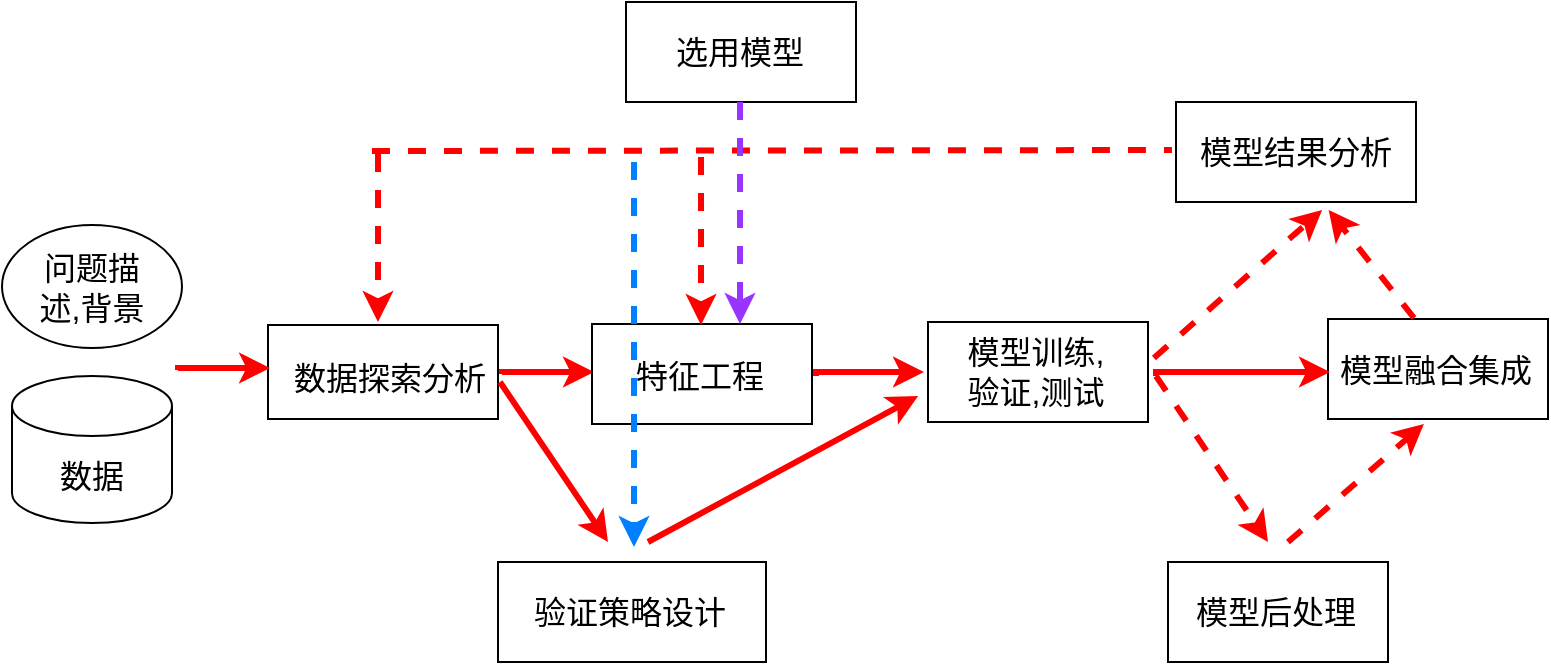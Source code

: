 <mxfile version="13.6.10" type="github"><diagram id="eHoIP6acbh5_LsdwvxZu" name="Page-1"><mxGraphModel dx="946" dy="524" grid="1" gridSize="10" guides="1" tooltips="1" connect="1" arrows="1" fold="1" page="1" pageScale="1" pageWidth="827" pageHeight="1169" math="0" shadow="0"><root><mxCell id="0"/><mxCell id="1" parent="0"/><mxCell id="--Ts0FR9YCNWqX0BOgV7-4" value="" style="verticalLabelPosition=bottom;verticalAlign=top;html=1;shape=mxgraph.basic.rect;fillColor2=none;strokeWidth=1;size=20;indent=5;" vertex="1" parent="1"><mxGeometry x="150" y="201.5" width="115" height="47" as="geometry"/></mxCell><mxCell id="--Ts0FR9YCNWqX0BOgV7-5" value="" style="shape=cylinder3;whiteSpace=wrap;html=1;boundedLbl=1;backgroundOutline=1;size=15;" vertex="1" parent="1"><mxGeometry x="22" y="227" width="80" height="73.5" as="geometry"/></mxCell><mxCell id="--Ts0FR9YCNWqX0BOgV7-29" value="" style="edgeStyle=orthogonalEdgeStyle;rounded=0;orthogonalLoop=1;jettySize=auto;html=1;strokeWidth=3;strokeColor=#FF0000;" edge="1" parent="1"><mxGeometry relative="1" as="geometry"><mxPoint x="267" y="226" as="sourcePoint"/><mxPoint x="313" y="225" as="targetPoint"/><Array as="points"><mxPoint x="286" y="225"/><mxPoint x="286" y="225"/></Array></mxGeometry></mxCell><mxCell id="--Ts0FR9YCNWqX0BOgV7-6" value="&lt;font style=&quot;font-size: 16px&quot;&gt;数据探索分析&lt;/font&gt;" style="text;html=1;strokeColor=none;fillColor=none;align=center;verticalAlign=middle;whiteSpace=wrap;rounded=0;" vertex="1" parent="1"><mxGeometry x="161" y="217.5" width="100" height="20" as="geometry"/></mxCell><mxCell id="--Ts0FR9YCNWqX0BOgV7-7" value="" style="verticalLabelPosition=bottom;verticalAlign=top;html=1;shape=mxgraph.basic.rect;fillColor2=none;strokeWidth=1;size=20;indent=5;" vertex="1" parent="1"><mxGeometry x="312" y="201" width="110" height="50" as="geometry"/></mxCell><mxCell id="--Ts0FR9YCNWqX0BOgV7-30" value="" style="edgeStyle=orthogonalEdgeStyle;rounded=0;orthogonalLoop=1;jettySize=auto;html=1;strokeColor=#FF0000;strokeWidth=3;" edge="1" parent="1"><mxGeometry relative="1" as="geometry"><mxPoint x="424" y="227" as="sourcePoint"/><mxPoint x="478" y="225" as="targetPoint"/><Array as="points"><mxPoint x="424" y="225"/></Array></mxGeometry></mxCell><mxCell id="--Ts0FR9YCNWqX0BOgV7-8" value="&lt;span style=&quot;font-size: 16px&quot;&gt;特征工程&lt;/span&gt;" style="text;html=1;strokeColor=none;fillColor=none;align=center;verticalAlign=middle;whiteSpace=wrap;rounded=0;" vertex="1" parent="1"><mxGeometry x="316" y="217" width="100" height="20" as="geometry"/></mxCell><mxCell id="--Ts0FR9YCNWqX0BOgV7-10" value="" style="verticalLabelPosition=bottom;verticalAlign=top;html=1;shape=mxgraph.basic.rect;fillColor2=none;strokeWidth=1;size=20;indent=5;" vertex="1" parent="1"><mxGeometry x="265" y="320" width="134" height="50" as="geometry"/></mxCell><mxCell id="--Ts0FR9YCNWqX0BOgV7-11" value="&lt;span style=&quot;font-size: 16px&quot;&gt;验证策略设计&lt;/span&gt;" style="text;html=1;strokeColor=none;fillColor=none;align=center;verticalAlign=middle;whiteSpace=wrap;rounded=0;" vertex="1" parent="1"><mxGeometry x="281" y="335" width="100" height="20" as="geometry"/></mxCell><mxCell id="--Ts0FR9YCNWqX0BOgV7-12" value="" style="verticalLabelPosition=bottom;verticalAlign=top;html=1;shape=mxgraph.basic.rect;fillColor2=none;strokeWidth=1;size=20;indent=5;" vertex="1" parent="1"><mxGeometry x="480" y="200" width="110" height="50" as="geometry"/></mxCell><mxCell id="--Ts0FR9YCNWqX0BOgV7-13" value="&lt;span style=&quot;font-size: 16px&quot;&gt;模型训练,&lt;br&gt;验证,测试&lt;/span&gt;" style="text;html=1;strokeColor=none;fillColor=none;align=center;verticalAlign=middle;whiteSpace=wrap;rounded=0;" vertex="1" parent="1"><mxGeometry x="484" y="215" width="100" height="20" as="geometry"/></mxCell><mxCell id="--Ts0FR9YCNWqX0BOgV7-14" value="" style="verticalLabelPosition=bottom;verticalAlign=top;html=1;shape=mxgraph.basic.rect;fillColor2=none;strokeWidth=1;size=20;indent=5;" vertex="1" parent="1"><mxGeometry x="680" y="198.5" width="110" height="50" as="geometry"/></mxCell><mxCell id="--Ts0FR9YCNWqX0BOgV7-15" value="&lt;span style=&quot;font-size: 16px&quot;&gt;模型融合集成&lt;/span&gt;" style="text;html=1;strokeColor=none;fillColor=none;align=center;verticalAlign=middle;whiteSpace=wrap;rounded=0;" vertex="1" parent="1"><mxGeometry x="684" y="213.5" width="100" height="20" as="geometry"/></mxCell><mxCell id="--Ts0FR9YCNWqX0BOgV7-16" value="" style="verticalLabelPosition=bottom;verticalAlign=top;html=1;shape=mxgraph.basic.rect;fillColor2=none;strokeWidth=1;size=20;indent=5;" vertex="1" parent="1"><mxGeometry x="604" y="90" width="120" height="50" as="geometry"/></mxCell><mxCell id="--Ts0FR9YCNWqX0BOgV7-17" value="&lt;span style=&quot;font-size: 16px&quot;&gt;模型结果分析&lt;/span&gt;" style="text;html=1;strokeColor=none;fillColor=none;align=center;verticalAlign=middle;whiteSpace=wrap;rounded=0;" vertex="1" parent="1"><mxGeometry x="614" y="105" width="100" height="20" as="geometry"/></mxCell><mxCell id="--Ts0FR9YCNWqX0BOgV7-18" value="" style="verticalLabelPosition=bottom;verticalAlign=top;html=1;shape=mxgraph.basic.rect;fillColor2=none;strokeWidth=1;size=20;indent=5;" vertex="1" parent="1"><mxGeometry x="600" y="320" width="110" height="50" as="geometry"/></mxCell><mxCell id="--Ts0FR9YCNWqX0BOgV7-19" value="&lt;span style=&quot;font-size: 16px&quot;&gt;模型后处理&lt;/span&gt;" style="text;html=1;strokeColor=none;fillColor=none;align=center;verticalAlign=middle;whiteSpace=wrap;rounded=0;" vertex="1" parent="1"><mxGeometry x="604" y="335" width="100" height="20" as="geometry"/></mxCell><mxCell id="--Ts0FR9YCNWqX0BOgV7-21" value="" style="ellipse;whiteSpace=wrap;html=1;" vertex="1" parent="1"><mxGeometry x="17" y="151.5" width="90" height="61.5" as="geometry"/></mxCell><mxCell id="--Ts0FR9YCNWqX0BOgV7-24" value="&lt;font style=&quot;font-size: 16px&quot;&gt;数据&lt;/font&gt;" style="text;html=1;strokeColor=none;fillColor=none;align=center;verticalAlign=middle;whiteSpace=wrap;rounded=0;" vertex="1" parent="1"><mxGeometry x="42" y="267" width="40" height="20" as="geometry"/></mxCell><mxCell id="--Ts0FR9YCNWqX0BOgV7-25" value="&lt;font style=&quot;font-size: 16px&quot;&gt;问题描述,背景&lt;/font&gt;" style="text;html=1;strokeColor=none;fillColor=none;align=center;verticalAlign=middle;whiteSpace=wrap;rounded=0;" vertex="1" parent="1"><mxGeometry x="27" y="174" width="70" height="18.5" as="geometry"/></mxCell><mxCell id="--Ts0FR9YCNWqX0BOgV7-31" value="" style="edgeStyle=orthogonalEdgeStyle;rounded=0;orthogonalLoop=1;jettySize=auto;html=1;strokeColor=#FF0000;strokeWidth=3;entryX=0.009;entryY=0.53;entryDx=0;entryDy=0;entryPerimeter=0;" edge="1" parent="1" target="--Ts0FR9YCNWqX0BOgV7-14"><mxGeometry relative="1" as="geometry"><mxPoint x="594" y="227" as="sourcePoint"/><mxPoint x="670" y="225" as="targetPoint"/><Array as="points"><mxPoint x="594" y="225"/></Array></mxGeometry></mxCell><mxCell id="--Ts0FR9YCNWqX0BOgV7-32" value="" style="edgeStyle=orthogonalEdgeStyle;rounded=0;orthogonalLoop=1;jettySize=auto;html=1;strokeWidth=3;strokeColor=#FF0000;" edge="1" parent="1"><mxGeometry relative="1" as="geometry"><mxPoint x="105" y="224" as="sourcePoint"/><mxPoint x="151" y="223" as="targetPoint"/><Array as="points"><mxPoint x="105" y="223"/></Array></mxGeometry></mxCell><mxCell id="--Ts0FR9YCNWqX0BOgV7-37" value="" style="endArrow=classic;html=1;strokeColor=#FF0000;strokeWidth=3;" edge="1" parent="1"><mxGeometry width="50" height="50" relative="1" as="geometry"><mxPoint x="266" y="230" as="sourcePoint"/><mxPoint x="320" y="310" as="targetPoint"/></mxGeometry></mxCell><mxCell id="--Ts0FR9YCNWqX0BOgV7-38" value="" style="endArrow=classic;html=1;strokeColor=#FF0000;strokeWidth=3;entryX=-0.045;entryY=0.74;entryDx=0;entryDy=0;entryPerimeter=0;" edge="1" parent="1" target="--Ts0FR9YCNWqX0BOgV7-12"><mxGeometry width="50" height="50" relative="1" as="geometry"><mxPoint x="340" y="310" as="sourcePoint"/><mxPoint x="510" y="260" as="targetPoint"/></mxGeometry></mxCell><mxCell id="--Ts0FR9YCNWqX0BOgV7-39" value="" style="endArrow=classic;html=1;strokeColor=#FF0000;strokeWidth=3;dashed=1;" edge="1" parent="1"><mxGeometry width="50" height="50" relative="1" as="geometry"><mxPoint x="594" y="227" as="sourcePoint"/><mxPoint x="650" y="310" as="targetPoint"/></mxGeometry></mxCell><mxCell id="--Ts0FR9YCNWqX0BOgV7-41" value="" style="endArrow=classic;html=1;strokeColor=#FF0000;strokeWidth=3;entryX=0.436;entryY=1.05;entryDx=0;entryDy=0;entryPerimeter=0;dashed=1;" edge="1" parent="1" target="--Ts0FR9YCNWqX0BOgV7-14"><mxGeometry width="50" height="50" relative="1" as="geometry"><mxPoint x="660" y="310" as="sourcePoint"/><mxPoint x="694" y="248.5" as="targetPoint"/></mxGeometry></mxCell><mxCell id="--Ts0FR9YCNWqX0BOgV7-42" value="" style="endArrow=classic;html=1;strokeColor=#FF0000;strokeWidth=3;dashed=1;exitX=1.027;exitY=0.36;exitDx=0;exitDy=0;exitPerimeter=0;entryX=0.609;entryY=1.08;entryDx=0;entryDy=0;entryPerimeter=0;" edge="1" parent="1" source="--Ts0FR9YCNWqX0BOgV7-12" target="--Ts0FR9YCNWqX0BOgV7-16"><mxGeometry width="50" height="50" relative="1" as="geometry"><mxPoint x="570" y="192.5" as="sourcePoint"/><mxPoint x="630" y="140" as="targetPoint"/></mxGeometry></mxCell><mxCell id="--Ts0FR9YCNWqX0BOgV7-43" value="" style="endArrow=classic;html=1;strokeColor=#FF0000;strokeWidth=3;dashed=1;entryX=0.636;entryY=1.08;entryDx=0;entryDy=0;entryPerimeter=0;exitX=0.391;exitY=-0.01;exitDx=0;exitDy=0;exitPerimeter=0;" edge="1" parent="1" source="--Ts0FR9YCNWqX0BOgV7-14" target="--Ts0FR9YCNWqX0BOgV7-16"><mxGeometry width="50" height="50" relative="1" as="geometry"><mxPoint x="730" y="198.5" as="sourcePoint"/><mxPoint x="650" y="144" as="targetPoint"/></mxGeometry></mxCell><mxCell id="--Ts0FR9YCNWqX0BOgV7-45" value="" style="endArrow=none;html=1;dashed=1;strokeColor=#FF0000;strokeWidth=3;entryX=-0.017;entryY=0.48;entryDx=0;entryDy=0;entryPerimeter=0;" edge="1" parent="1" target="--Ts0FR9YCNWqX0BOgV7-16"><mxGeometry width="50" height="50" relative="1" as="geometry"><mxPoint x="201.98" y="114.5" as="sourcePoint"/><mxPoint x="590" y="114.5" as="targetPoint"/></mxGeometry></mxCell><mxCell id="--Ts0FR9YCNWqX0BOgV7-46" value="" style="endArrow=classic;html=1;strokeColor=#FF0000;strokeWidth=3;dashed=1;exitX=1.027;exitY=0.36;exitDx=0;exitDy=0;exitPerimeter=0;" edge="1" parent="1"><mxGeometry width="50" height="50" relative="1" as="geometry"><mxPoint x="205.01" y="116" as="sourcePoint"/><mxPoint x="205" y="200" as="targetPoint"/></mxGeometry></mxCell><mxCell id="--Ts0FR9YCNWqX0BOgV7-47" value="" style="endArrow=classic;html=1;strokeColor=#FF0000;strokeWidth=3;dashed=1;exitX=1.027;exitY=0.36;exitDx=0;exitDy=0;exitPerimeter=0;" edge="1" parent="1"><mxGeometry width="50" height="50" relative="1" as="geometry"><mxPoint x="366.51" y="117.5" as="sourcePoint"/><mxPoint x="366.5" y="201.5" as="targetPoint"/></mxGeometry></mxCell><mxCell id="--Ts0FR9YCNWqX0BOgV7-48" value="" style="endArrow=classic;html=1;strokeWidth=3;dashed=1;exitX=1.027;exitY=0.36;exitDx=0;exitDy=0;exitPerimeter=0;strokeColor=#007FFF;" edge="1" parent="1"><mxGeometry width="50" height="50" relative="1" as="geometry"><mxPoint x="333.01" y="120" as="sourcePoint"/><mxPoint x="333" y="312.5" as="targetPoint"/></mxGeometry></mxCell><mxCell id="--Ts0FR9YCNWqX0BOgV7-49" value="" style="verticalLabelPosition=bottom;verticalAlign=top;html=1;shape=mxgraph.basic.rect;fillColor2=none;strokeWidth=1;size=20;indent=5;" vertex="1" parent="1"><mxGeometry x="329" y="40" width="115" height="50" as="geometry"/></mxCell><mxCell id="--Ts0FR9YCNWqX0BOgV7-50" value="&lt;span style=&quot;font-size: 16px&quot;&gt;选用模型&lt;/span&gt;" style="text;html=1;strokeColor=none;fillColor=none;align=center;verticalAlign=middle;whiteSpace=wrap;rounded=0;" vertex="1" parent="1"><mxGeometry x="336" y="55" width="100" height="20" as="geometry"/></mxCell><mxCell id="--Ts0FR9YCNWqX0BOgV7-51" value="" style="endArrow=classic;html=1;strokeWidth=3;dashed=1;strokeColor=#9933FF;" edge="1" parent="1"><mxGeometry width="50" height="50" relative="1" as="geometry"><mxPoint x="386" y="90" as="sourcePoint"/><mxPoint x="386" y="201" as="targetPoint"/></mxGeometry></mxCell></root></mxGraphModel></diagram></mxfile>